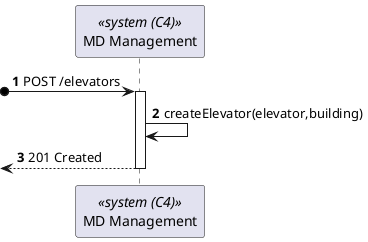 @startuml process-view
autonumber
participant SYS as "MD Management" <<system (C4)>>


?o-> SYS : POST /elevators
activate SYS

SYS -> SYS : createElevator(elevator,building)
<-- SYS : 201 Created
deactivate SYS

@enduml
